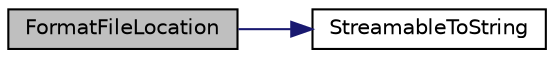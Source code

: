 digraph "FormatFileLocation"
{
 // INTERACTIVE_SVG=YES
 // LATEX_PDF_SIZE
  bgcolor="transparent";
  edge [fontname="Helvetica",fontsize="10",labelfontname="Helvetica",labelfontsize="10"];
  node [fontname="Helvetica",fontsize="10",shape=record];
  rankdir="LR";
  Node1 [label="FormatFileLocation",height=0.2,width=0.4,color="black", fillcolor="grey75", style="filled", fontcolor="black",tooltip=" "];
  Node1 -> Node2 [color="midnightblue",fontsize="10",style="solid",fontname="Helvetica"];
  Node2 [label="StreamableToString",height=0.2,width=0.4,color="black",URL="$d0/da7/namespacetesting_1_1internal_aad4beed95d0846e6ffc5da0978ef3bb9.html#aad4beed95d0846e6ffc5da0978ef3bb9",tooltip=" "];
}
